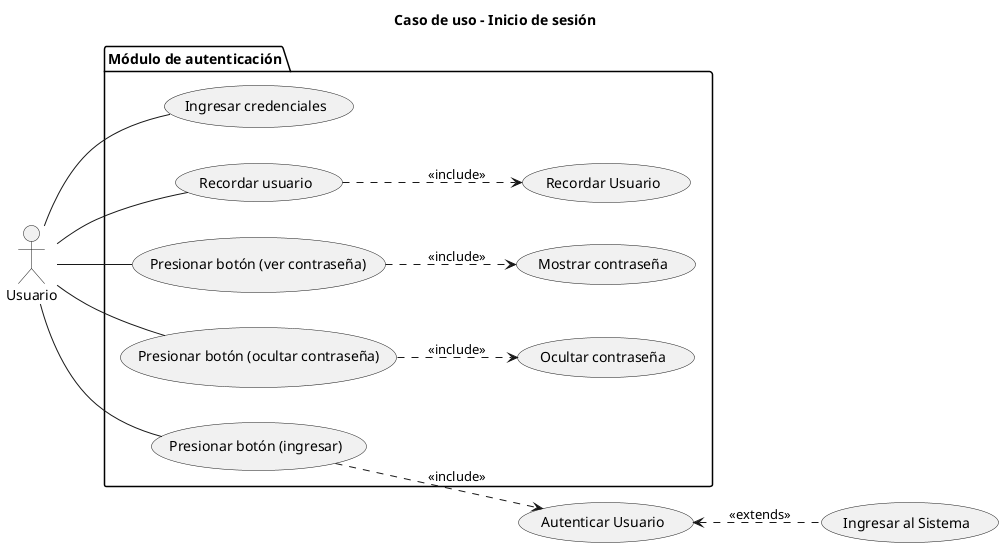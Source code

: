 @startuml "CU - 2 - Inicio de sesión"

left to right direction

/'======== Título ========'/
title "Caso de uso - Inicio de sesión"

/' === Sección de actores === '/
actor Usuario as user

/' === Sección de elementos === '/
package "Módulo de autenticación" {
    usecase "Ingresar credenciales" as _write
    usecase "Recordar usuario" as _remember
    usecase "Presionar botón (ver contraseña)" as _show_password
    usecase "Presionar botón (ocultar contraseña)" as _hide_password
    usecase "Presionar botón (ingresar)" as _login

    (Recordar Usuario) as remember
    (Mostrar contraseña) as show_password
    (Ocultar contraseña) as hide_password
}

(Autenticar Usuario) as auth
(Ingresar al Sistema) as login

/' === Sección de Relaciones === '/
user -- _write
user -- _remember
user -- _show_password
user -- _hide_password
user -- _login

_remember ..> remember : <<include>>
_show_password ..> show_password : <<include>>
_hide_password ..> hide_password : <<include>>

_login ..> auth : <<include>>
auth <.. login : <<extends>>

@enduml